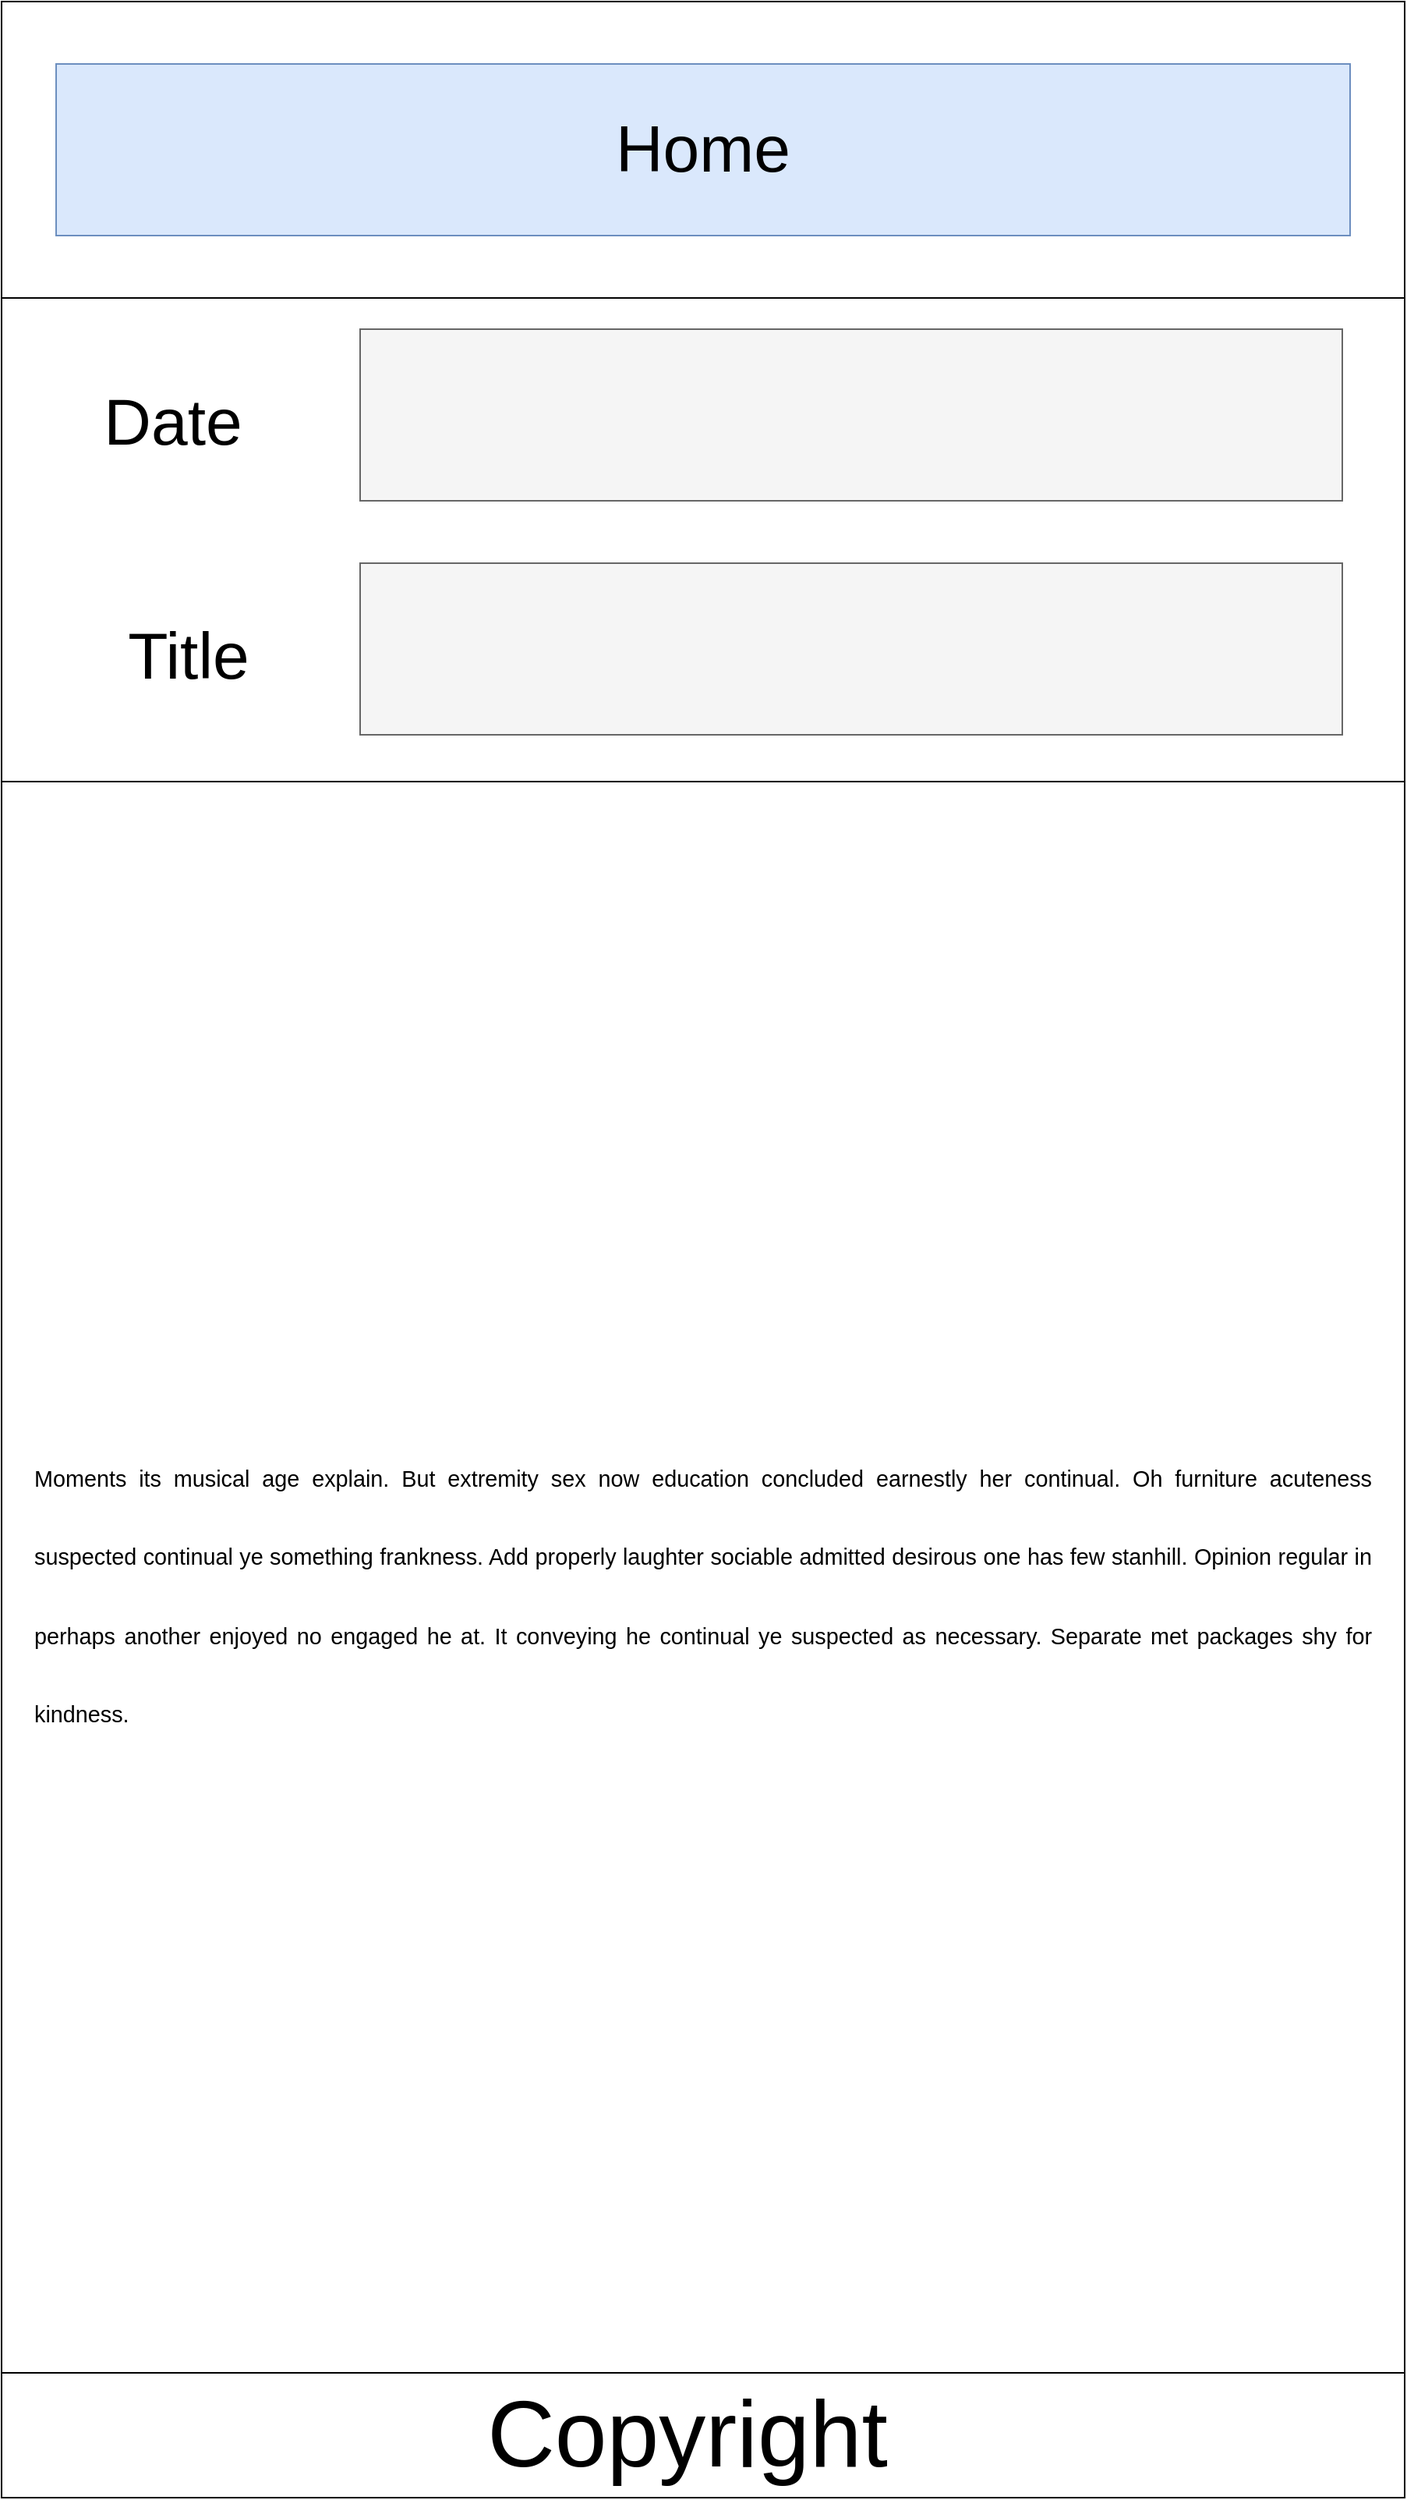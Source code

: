 <mxfile version="15.5.4" type="device"><diagram id="Ne0WaR90_x_fV_IbiMig" name="Page-1"><mxGraphModel dx="4340" dy="3260" grid="1" gridSize="10" guides="1" tooltips="1" connect="1" arrows="1" fold="1" page="1" pageScale="1" pageWidth="900" pageHeight="1600" math="0" shadow="0"><root><mxCell id="0"/><mxCell id="1" parent="0"/><mxCell id="OJIRhbUgKe3LVf7tWy8l-96" value="" style="rounded=0;whiteSpace=wrap;html=1;fontSize=75;align=left;" vertex="1" parent="1"><mxGeometry x="900" width="900" height="1600" as="geometry"/></mxCell><mxCell id="OJIRhbUgKe3LVf7tWy8l-97" value="" style="rounded=0;whiteSpace=wrap;html=1;fontSize=75;align=left;" vertex="1" parent="1"><mxGeometry x="900" y="190" width="900" height="310" as="geometry"/></mxCell><mxCell id="OJIRhbUgKe3LVf7tWy8l-98" value="&lt;font style=&quot;font-size: 42px&quot;&gt;Date&lt;/font&gt;" style="text;html=1;strokeColor=none;fillColor=none;align=center;verticalAlign=middle;whiteSpace=wrap;rounded=0;" vertex="1" parent="1"><mxGeometry x="940" y="230" width="140" height="80" as="geometry"/></mxCell><mxCell id="OJIRhbUgKe3LVf7tWy8l-105" value="" style="rounded=0;whiteSpace=wrap;html=1;fillColor=#f5f5f5;fontColor=#333333;strokeColor=#666666;" vertex="1" parent="1"><mxGeometry x="1130" y="210" width="630" height="110" as="geometry"/></mxCell><mxCell id="OJIRhbUgKe3LVf7tWy8l-106" value="" style="rounded=0;whiteSpace=wrap;html=1;fillColor=#f5f5f5;fontColor=#333333;strokeColor=#666666;" vertex="1" parent="1"><mxGeometry x="1130" y="360" width="630" height="110" as="geometry"/></mxCell><mxCell id="OJIRhbUgKe3LVf7tWy8l-107" value="&lt;font style=&quot;font-size: 42px&quot;&gt;Title&lt;/font&gt;" style="text;html=1;strokeColor=none;fillColor=none;align=center;verticalAlign=middle;whiteSpace=wrap;rounded=0;" vertex="1" parent="1"><mxGeometry x="950" y="380" width="140" height="80" as="geometry"/></mxCell><mxCell id="OJIRhbUgKe3LVf7tWy8l-108" value="Home" style="rounded=0;whiteSpace=wrap;html=1;fontSize=42;fillColor=#dae8fc;strokeColor=#6c8ebf;" vertex="1" parent="1"><mxGeometry x="935" y="40" width="830" height="110" as="geometry"/></mxCell><mxCell id="OJIRhbUgKe3LVf7tWy8l-110" value="&lt;div style=&quot;text-align: justify&quot;&gt;&lt;span style=&quot;font-family: &amp;#34;verdana&amp;#34; , &amp;#34;arial&amp;#34; , sans-serif ; font-size: 14.4px&quot;&gt;Moments its musical age explain. But extremity sex now education concluded earnestly her continual. Oh furniture acuteness suspected continual ye something frankness. Add properly laughter sociable admitted desirous one has few stanhill. Opinion regular in perhaps another enjoyed no engaged he at. It conveying he continual ye suspected as necessary. Separate met packages shy for kindness.&lt;/span&gt;&lt;/div&gt;" style="text;html=1;strokeColor=none;fillColor=none;align=center;verticalAlign=middle;whiteSpace=wrap;rounded=0;fontSize=42;" vertex="1" parent="1"><mxGeometry x="920" y="525" width="860" height="975" as="geometry"/></mxCell><mxCell id="OJIRhbUgKe3LVf7tWy8l-118" value="" style="rounded=0;whiteSpace=wrap;html=1;fontSize=75;align=left;" vertex="1" parent="1"><mxGeometry x="900" y="1520" width="900" height="80" as="geometry"/></mxCell><mxCell id="OJIRhbUgKe3LVf7tWy8l-119" value="&lt;font style=&quot;font-size: 60px&quot;&gt;Copyright&lt;/font&gt;" style="text;html=1;strokeColor=none;fillColor=none;align=center;verticalAlign=middle;whiteSpace=wrap;rounded=0;fontSize=75;" vertex="1" parent="1"><mxGeometry x="1120" y="1520" width="440" height="65" as="geometry"/></mxCell></root></mxGraphModel></diagram></mxfile>